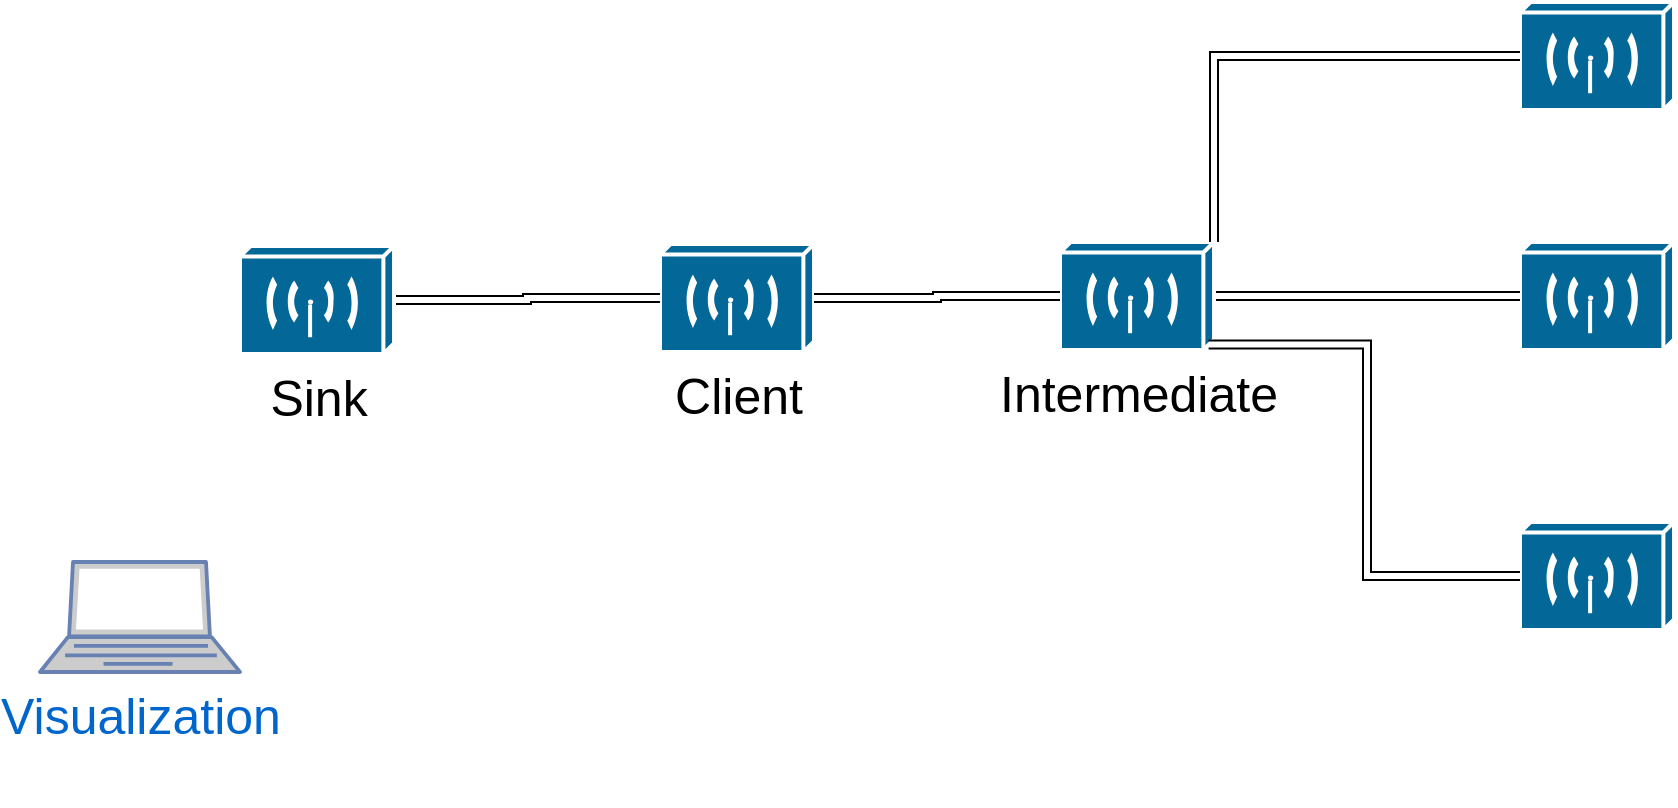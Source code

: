 <mxfile version="22.1.1" type="github">
  <diagram id="l8hXMBHkgcEJcSW0mbfh" name="Page-1">
    <mxGraphModel dx="1257" dy="620" grid="1" gridSize="10" guides="1" tooltips="1" connect="1" arrows="1" fold="1" page="1" pageScale="1" pageWidth="1169" pageHeight="827" math="0" shadow="0">
      <root>
        <mxCell id="0" />
        <mxCell id="1" parent="0" />
        <mxCell id="8--HhbSZYtI3ddgJnD71-25" style="edgeStyle=none;rounded=0;orthogonalLoop=1;jettySize=auto;html=1;sourcePerimeterSpacing=5;endArrow=none;endFill=0;targetPerimeterSpacing=5;" parent="1" target="8--HhbSZYtI3ddgJnD71-12" edge="1">
          <mxGeometry relative="1" as="geometry">
            <mxPoint x="255" y="291.14" as="sourcePoint" />
          </mxGeometry>
        </mxCell>
        <mxCell id="8--HhbSZYtI3ddgJnD71-24" style="edgeStyle=none;rounded=0;orthogonalLoop=1;jettySize=auto;html=1;sourcePerimeterSpacing=5;endArrow=none;endFill=0;targetPerimeterSpacing=5;" parent="1" target="8--HhbSZYtI3ddgJnD71-12" edge="1">
          <mxGeometry relative="1" as="geometry">
            <mxPoint x="223" y="216.444" as="sourcePoint" />
          </mxGeometry>
        </mxCell>
        <mxCell id="8--HhbSZYtI3ddgJnD71-26" style="edgeStyle=none;rounded=0;orthogonalLoop=1;jettySize=auto;html=1;sourcePerimeterSpacing=5;endArrow=none;endFill=0;targetPerimeterSpacing=5;" parent="1" source="8--HhbSZYtI3ddgJnD71-11" edge="1">
          <mxGeometry relative="1" as="geometry">
            <mxPoint x="603.133" y="153" as="targetPoint" />
          </mxGeometry>
        </mxCell>
        <mxCell id="8--HhbSZYtI3ddgJnD71-27" style="edgeStyle=none;rounded=0;orthogonalLoop=1;jettySize=auto;html=1;sourcePerimeterSpacing=5;endArrow=none;endFill=0;targetPerimeterSpacing=5;" parent="1" source="8--HhbSZYtI3ddgJnD71-11" edge="1">
          <mxGeometry relative="1" as="geometry">
            <mxPoint x="708" y="129" as="targetPoint" />
          </mxGeometry>
        </mxCell>
        <mxCell id="8--HhbSZYtI3ddgJnD71-28" style="edgeStyle=none;rounded=0;orthogonalLoop=1;jettySize=auto;html=1;sourcePerimeterSpacing=5;endArrow=none;endFill=0;targetPerimeterSpacing=5;" parent="1" target="8--HhbSZYtI3ddgJnD71-13" edge="1">
          <mxGeometry relative="1" as="geometry">
            <mxPoint x="737" y="246.381" as="sourcePoint" />
          </mxGeometry>
        </mxCell>
        <mxCell id="8--HhbSZYtI3ddgJnD71-29" style="edgeStyle=none;rounded=0;orthogonalLoop=1;jettySize=auto;html=1;sourcePerimeterSpacing=5;endArrow=none;endFill=0;targetPerimeterSpacing=5;" parent="1" source="8--HhbSZYtI3ddgJnD71-11" edge="1">
          <mxGeometry relative="1" as="geometry">
            <mxPoint x="875" y="248.439" as="targetPoint" />
          </mxGeometry>
        </mxCell>
        <mxCell id="8--HhbSZYtI3ddgJnD71-30" style="edgeStyle=none;rounded=0;orthogonalLoop=1;jettySize=auto;html=1;sourcePerimeterSpacing=5;endArrow=none;endFill=0;targetPerimeterSpacing=5;" parent="1" source="8--HhbSZYtI3ddgJnD71-11" edge="1">
          <mxGeometry relative="1" as="geometry">
            <mxPoint x="853" y="340.667" as="targetPoint" />
          </mxGeometry>
        </mxCell>
        <mxCell id="8--HhbSZYtI3ddgJnD71-31" style="edgeStyle=none;rounded=0;orthogonalLoop=1;jettySize=auto;html=1;sourcePerimeterSpacing=5;endArrow=none;endFill=0;targetPerimeterSpacing=5;" parent="1" target="8--HhbSZYtI3ddgJnD71-19" edge="1">
          <mxGeometry relative="1" as="geometry">
            <mxPoint x="679" y="301.701" as="sourcePoint" />
          </mxGeometry>
        </mxCell>
        <mxCell id="8--HhbSZYtI3ddgJnD71-21" style="edgeStyle=none;rounded=0;orthogonalLoop=1;jettySize=auto;html=1;sourcePerimeterSpacing=5;endArrow=none;endFill=0;targetPerimeterSpacing=5;" parent="1" source="8--HhbSZYtI3ddgJnD71-12" edge="1">
          <mxGeometry relative="1" as="geometry">
            <mxPoint x="679" y="271.59" as="targetPoint" />
          </mxGeometry>
        </mxCell>
        <mxCell id="8--HhbSZYtI3ddgJnD71-23" style="edgeStyle=none;rounded=0;orthogonalLoop=1;jettySize=auto;html=1;sourcePerimeterSpacing=5;endArrow=none;endFill=0;targetPerimeterSpacing=5;" parent="1" source="8--HhbSZYtI3ddgJnD71-16" edge="1">
          <mxGeometry relative="1" as="geometry">
            <mxPoint x="319.611" y="215" as="targetPoint" />
          </mxGeometry>
        </mxCell>
        <mxCell id="8--HhbSZYtI3ddgJnD71-20" style="rounded=0;orthogonalLoop=1;jettySize=auto;html=1;endArrow=none;endFill=0;sourcePerimeterSpacing=5;targetPerimeterSpacing=5;" parent="1" source="8--HhbSZYtI3ddgJnD71-17" edge="1">
          <mxGeometry relative="1" as="geometry">
            <mxPoint x="365.061" y="215" as="targetPoint" />
          </mxGeometry>
        </mxCell>
        <mxCell id="8--HhbSZYtI3ddgJnD71-22" style="edgeStyle=none;rounded=0;orthogonalLoop=1;jettySize=auto;html=1;sourcePerimeterSpacing=5;endArrow=none;endFill=0;targetPerimeterSpacing=5;" parent="1" source="8--HhbSZYtI3ddgJnD71-18" edge="1">
          <mxGeometry relative="1" as="geometry">
            <mxPoint x="342.36" y="215" as="targetPoint" />
          </mxGeometry>
        </mxCell>
        <mxCell id="8--HhbSZYtI3ddgJnD71-32" style="edgeStyle=none;rounded=0;orthogonalLoop=1;jettySize=auto;html=1;sourcePerimeterSpacing=5;endArrow=none;endFill=0;targetPerimeterSpacing=5;" parent="1" source="8--HhbSZYtI3ddgJnD71-19" edge="1">
          <mxGeometry relative="1" as="geometry">
            <mxPoint x="387" y="402" as="targetPoint" />
          </mxGeometry>
        </mxCell>
        <mxCell id="8--HhbSZYtI3ddgJnD71-33" style="edgeStyle=none;rounded=0;orthogonalLoop=1;jettySize=auto;html=1;sourcePerimeterSpacing=5;endArrow=none;endFill=0;targetPerimeterSpacing=5;" parent="1" source="8--HhbSZYtI3ddgJnD71-19" edge="1">
          <mxGeometry relative="1" as="geometry">
            <mxPoint x="411" y="497.083" as="targetPoint" />
          </mxGeometry>
        </mxCell>
        <mxCell id="8--HhbSZYtI3ddgJnD71-34" style="edgeStyle=none;rounded=0;orthogonalLoop=1;jettySize=auto;html=1;sourcePerimeterSpacing=5;endArrow=none;endFill=0;targetPerimeterSpacing=5;" parent="1" source="8--HhbSZYtI3ddgJnD71-19" edge="1">
          <mxGeometry relative="1" as="geometry">
            <mxPoint x="502.523" y="503" as="targetPoint" />
          </mxGeometry>
        </mxCell>
        <mxCell id="8--HhbSZYtI3ddgJnD71-35" style="edgeStyle=none;rounded=0;orthogonalLoop=1;jettySize=auto;html=1;sourcePerimeterSpacing=5;endArrow=none;endFill=0;targetPerimeterSpacing=5;" parent="1" source="8--HhbSZYtI3ddgJnD71-19" edge="1">
          <mxGeometry relative="1" as="geometry">
            <mxPoint x="594.456" y="509" as="targetPoint" />
          </mxGeometry>
        </mxCell>
        <mxCell id="8--HhbSZYtI3ddgJnD71-36" style="edgeStyle=none;rounded=0;orthogonalLoop=1;jettySize=auto;html=1;sourcePerimeterSpacing=5;endArrow=none;endFill=0;targetPerimeterSpacing=5;" parent="1" source="8--HhbSZYtI3ddgJnD71-19" edge="1">
          <mxGeometry relative="1" as="geometry">
            <mxPoint x="705" y="508.438" as="targetPoint" />
          </mxGeometry>
        </mxCell>
        <mxCell id="8--HhbSZYtI3ddgJnD71-37" style="edgeStyle=none;rounded=0;orthogonalLoop=1;jettySize=auto;html=1;sourcePerimeterSpacing=5;endArrow=none;endFill=0;targetPerimeterSpacing=5;" parent="1" source="8--HhbSZYtI3ddgJnD71-19" edge="1">
          <mxGeometry relative="1" as="geometry">
            <mxPoint x="819" y="475.321" as="targetPoint" />
          </mxGeometry>
        </mxCell>
        <mxCell id="GYnPjP5bbJxVyrXp3zsH-6" value="" style="shape=mxgraph.cisco.wireless.wireless_transport;sketch=0;html=1;pointerEvents=1;dashed=0;fillColor=#036897;strokeColor=#ffffff;strokeWidth=2;verticalLabelPosition=bottom;verticalAlign=top;align=center;outlineConnect=0;" vertex="1" parent="1">
          <mxGeometry x="770" y="170" width="77" height="54" as="geometry" />
        </mxCell>
        <mxCell id="GYnPjP5bbJxVyrXp3zsH-7" value="" style="shape=mxgraph.cisco.wireless.wireless_transport;sketch=0;html=1;pointerEvents=1;dashed=0;fillColor=#036897;strokeColor=#ffffff;strokeWidth=2;verticalLabelPosition=bottom;verticalAlign=top;align=center;outlineConnect=0;" vertex="1" parent="1">
          <mxGeometry x="770" y="430" width="77" height="54" as="geometry" />
        </mxCell>
        <mxCell id="GYnPjP5bbJxVyrXp3zsH-8" value="" style="shape=mxgraph.cisco.wireless.wireless_transport;sketch=0;html=1;pointerEvents=1;dashed=0;fillColor=#036897;strokeColor=#ffffff;strokeWidth=2;verticalLabelPosition=bottom;verticalAlign=top;align=center;outlineConnect=0;" vertex="1" parent="1">
          <mxGeometry x="770" y="290" width="77" height="54" as="geometry" />
        </mxCell>
        <mxCell id="GYnPjP5bbJxVyrXp3zsH-16" style="edgeStyle=orthogonalEdgeStyle;rounded=0;orthogonalLoop=1;jettySize=auto;html=1;exitX=1;exitY=0.5;exitDx=0;exitDy=0;exitPerimeter=0;shape=link;" edge="1" parent="1" source="GYnPjP5bbJxVyrXp3zsH-9" target="GYnPjP5bbJxVyrXp3zsH-8">
          <mxGeometry relative="1" as="geometry" />
        </mxCell>
        <mxCell id="GYnPjP5bbJxVyrXp3zsH-9" value="&lt;font style=&quot;font-size: 25px;&quot;&gt;Intermediate&lt;/font&gt;" style="shape=mxgraph.cisco.wireless.wireless_transport;sketch=0;html=1;pointerEvents=1;dashed=0;fillColor=#036897;strokeColor=#ffffff;strokeWidth=2;verticalLabelPosition=bottom;verticalAlign=top;align=center;outlineConnect=0;" vertex="1" parent="1">
          <mxGeometry x="540" y="290" width="77" height="54" as="geometry" />
        </mxCell>
        <mxCell id="GYnPjP5bbJxVyrXp3zsH-10" value="&lt;font style=&quot;font-size: 25px;&quot;&gt;Client&lt;/font&gt;" style="shape=mxgraph.cisco.wireless.wireless_transport;sketch=0;html=1;pointerEvents=1;dashed=0;fillColor=#036897;strokeColor=#ffffff;strokeWidth=2;verticalLabelPosition=bottom;verticalAlign=top;align=center;outlineConnect=0;" vertex="1" parent="1">
          <mxGeometry x="340" y="291" width="77" height="54" as="geometry" />
        </mxCell>
        <mxCell id="GYnPjP5bbJxVyrXp3zsH-13" style="edgeStyle=orthogonalEdgeStyle;rounded=0;orthogonalLoop=1;jettySize=auto;html=1;exitX=1;exitY=0.5;exitDx=0;exitDy=0;exitPerimeter=0;shape=link;" edge="1" parent="1" source="GYnPjP5bbJxVyrXp3zsH-11" target="GYnPjP5bbJxVyrXp3zsH-10">
          <mxGeometry relative="1" as="geometry" />
        </mxCell>
        <mxCell id="GYnPjP5bbJxVyrXp3zsH-11" value="&lt;font style=&quot;font-size: 25px;&quot;&gt;Sink&lt;/font&gt;" style="shape=mxgraph.cisco.wireless.wireless_transport;sketch=0;html=1;pointerEvents=1;dashed=0;fillColor=#036897;strokeColor=#ffffff;strokeWidth=2;verticalLabelPosition=bottom;verticalAlign=top;align=center;outlineConnect=0;" vertex="1" parent="1">
          <mxGeometry x="130" y="292" width="77" height="54" as="geometry" />
        </mxCell>
        <mxCell id="GYnPjP5bbJxVyrXp3zsH-12" value="&lt;div style=&quot;font-size: 25px;&quot;&gt;&lt;font style=&quot;font-size: 25px;&quot;&gt;Visualization&lt;/font&gt;&lt;/div&gt;&lt;div style=&quot;font-size: 25px;&quot;&gt;&lt;font style=&quot;font-size: 25px;&quot;&gt;&lt;br&gt;&lt;/font&gt;&lt;/div&gt;" style="fontColor=#0066CC;verticalAlign=top;verticalLabelPosition=bottom;labelPosition=center;align=center;html=1;outlineConnect=0;fillColor=#CCCCCC;strokeColor=#6881B3;gradientColor=none;gradientDirection=north;strokeWidth=2;shape=mxgraph.networks.laptop;" vertex="1" parent="1">
          <mxGeometry x="30" y="450" width="100" height="55" as="geometry" />
        </mxCell>
        <mxCell id="GYnPjP5bbJxVyrXp3zsH-14" style="edgeStyle=orthogonalEdgeStyle;rounded=0;orthogonalLoop=1;jettySize=auto;html=1;exitX=1;exitY=0.5;exitDx=0;exitDy=0;exitPerimeter=0;entryX=0;entryY=0.5;entryDx=0;entryDy=0;entryPerimeter=0;shape=link;" edge="1" parent="1" source="GYnPjP5bbJxVyrXp3zsH-10" target="GYnPjP5bbJxVyrXp3zsH-9">
          <mxGeometry relative="1" as="geometry" />
        </mxCell>
        <mxCell id="GYnPjP5bbJxVyrXp3zsH-15" style="edgeStyle=orthogonalEdgeStyle;rounded=0;orthogonalLoop=1;jettySize=auto;html=1;exitX=1;exitY=0;exitDx=0;exitDy=0;exitPerimeter=0;entryX=0;entryY=0.5;entryDx=0;entryDy=0;entryPerimeter=0;shape=link;" edge="1" parent="1" source="GYnPjP5bbJxVyrXp3zsH-9" target="GYnPjP5bbJxVyrXp3zsH-6">
          <mxGeometry relative="1" as="geometry" />
        </mxCell>
        <mxCell id="GYnPjP5bbJxVyrXp3zsH-17" style="edgeStyle=orthogonalEdgeStyle;rounded=0;orthogonalLoop=1;jettySize=auto;html=1;exitX=0.965;exitY=0.95;exitDx=0;exitDy=0;exitPerimeter=0;entryX=0;entryY=0.5;entryDx=0;entryDy=0;entryPerimeter=0;shape=link;" edge="1" parent="1" source="GYnPjP5bbJxVyrXp3zsH-9" target="GYnPjP5bbJxVyrXp3zsH-7">
          <mxGeometry relative="1" as="geometry" />
        </mxCell>
      </root>
    </mxGraphModel>
  </diagram>
</mxfile>
